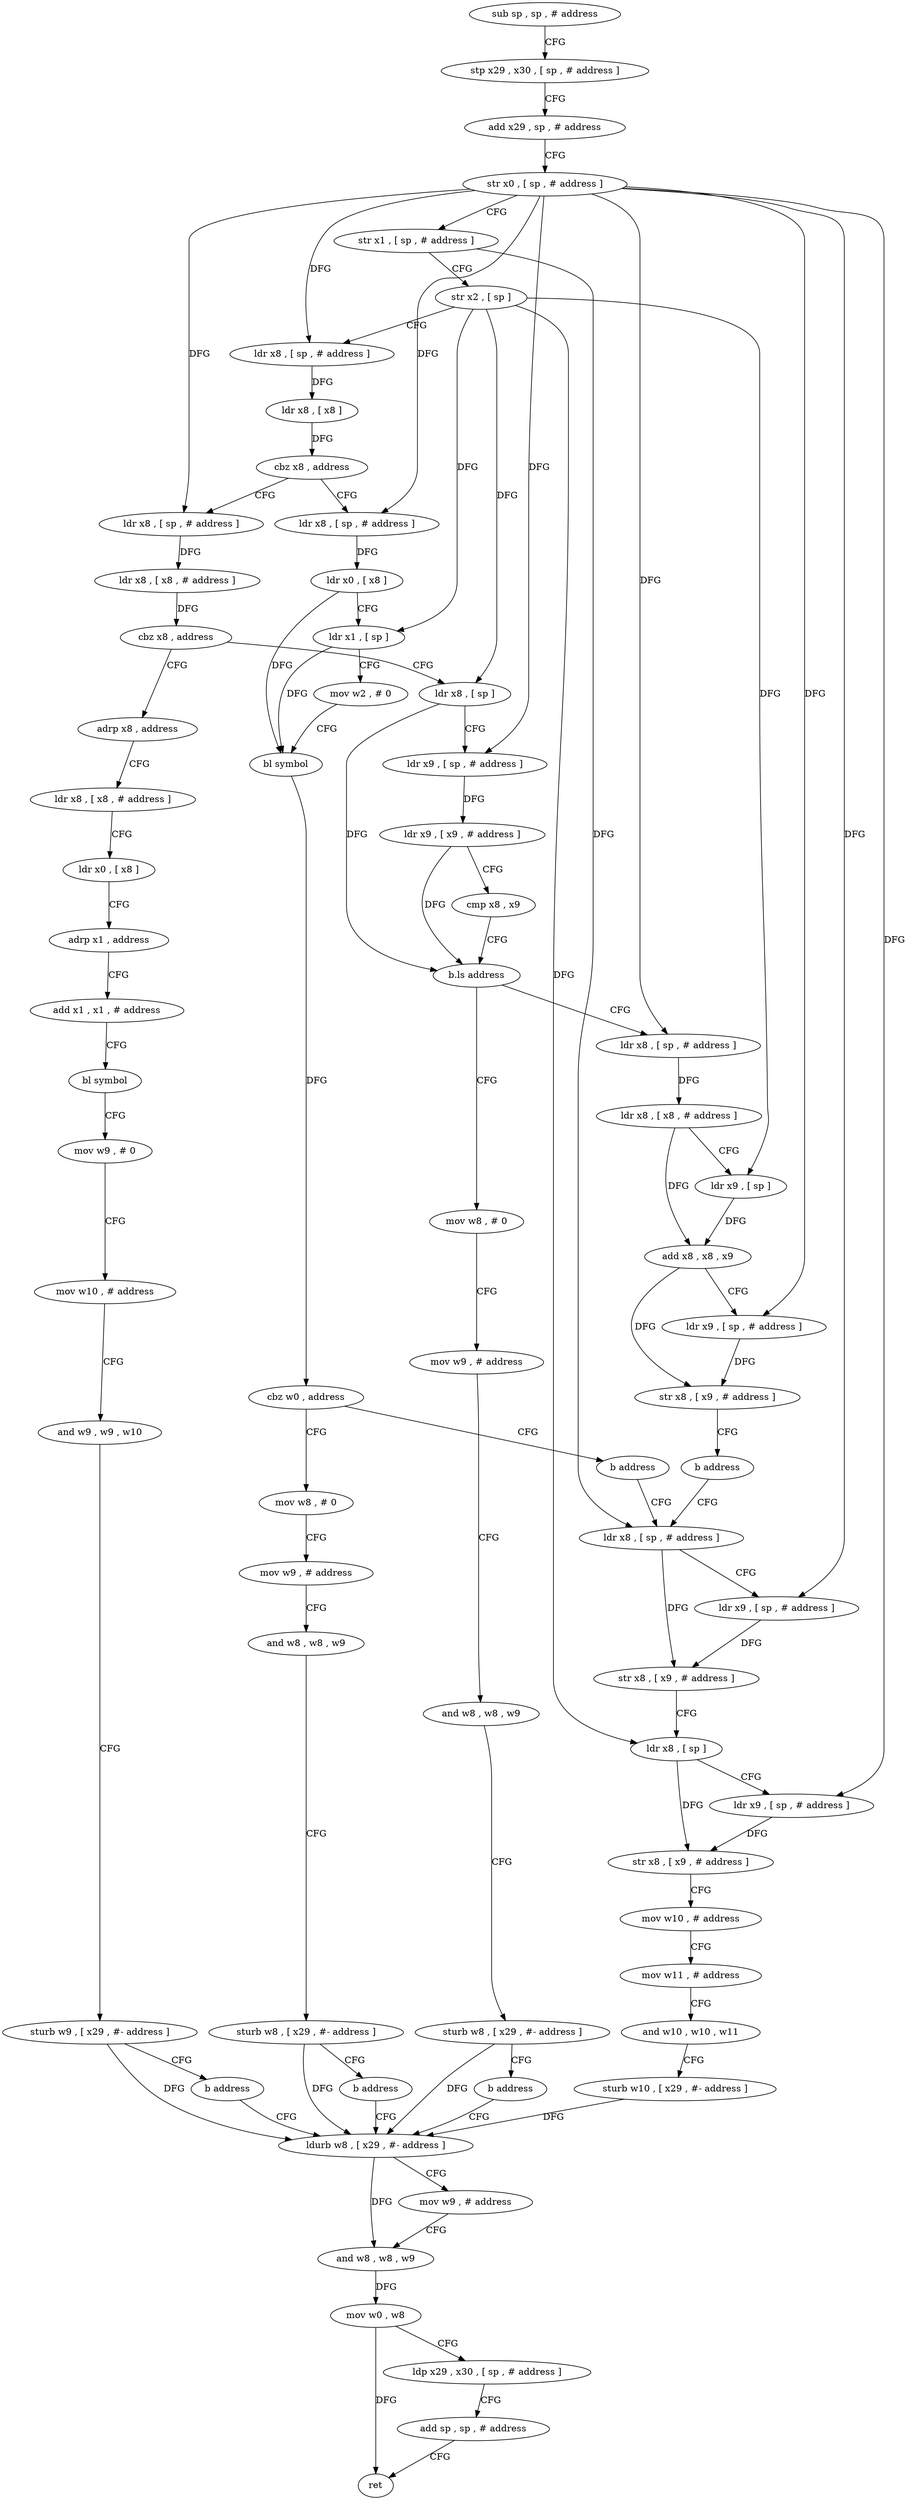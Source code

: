 digraph "func" {
"112852" [label = "sub sp , sp , # address" ]
"112856" [label = "stp x29 , x30 , [ sp , # address ]" ]
"112860" [label = "add x29 , sp , # address" ]
"112864" [label = "str x0 , [ sp , # address ]" ]
"112868" [label = "str x1 , [ sp , # address ]" ]
"112872" [label = "str x2 , [ sp ]" ]
"112876" [label = "ldr x8 , [ sp , # address ]" ]
"112880" [label = "ldr x8 , [ x8 ]" ]
"112884" [label = "cbz x8 , address" ]
"112936" [label = "ldr x8 , [ sp , # address ]" ]
"112888" [label = "ldr x8 , [ sp , # address ]" ]
"112940" [label = "ldr x8 , [ x8 , # address ]" ]
"112944" [label = "cbz x8 , address" ]
"113016" [label = "adrp x8 , address" ]
"112948" [label = "ldr x8 , [ sp ]" ]
"112892" [label = "ldr x0 , [ x8 ]" ]
"112896" [label = "ldr x1 , [ sp ]" ]
"112900" [label = "mov w2 , # 0" ]
"112904" [label = "bl symbol" ]
"112908" [label = "cbz w0 , address" ]
"112932" [label = "b address" ]
"112912" [label = "mov w8 , # 0" ]
"113020" [label = "ldr x8 , [ x8 , # address ]" ]
"113024" [label = "ldr x0 , [ x8 ]" ]
"113028" [label = "adrp x1 , address" ]
"113032" [label = "add x1 , x1 , # address" ]
"113036" [label = "bl symbol" ]
"113040" [label = "mov w9 , # 0" ]
"113044" [label = "mov w10 , # address" ]
"113048" [label = "and w9 , w9 , w10" ]
"113052" [label = "sturb w9 , [ x29 , #- address ]" ]
"113056" [label = "b address" ]
"113100" [label = "ldurb w8 , [ x29 , #- address ]" ]
"112952" [label = "ldr x9 , [ sp , # address ]" ]
"112956" [label = "ldr x9 , [ x9 , # address ]" ]
"112960" [label = "cmp x8 , x9" ]
"112964" [label = "b.ls address" ]
"112988" [label = "ldr x8 , [ sp , # address ]" ]
"112968" [label = "mov w8 , # 0" ]
"113060" [label = "ldr x8 , [ sp , # address ]" ]
"112916" [label = "mov w9 , # address" ]
"112920" [label = "and w8 , w8 , w9" ]
"112924" [label = "sturb w8 , [ x29 , #- address ]" ]
"112928" [label = "b address" ]
"113104" [label = "mov w9 , # address" ]
"113108" [label = "and w8 , w8 , w9" ]
"113112" [label = "mov w0 , w8" ]
"113116" [label = "ldp x29 , x30 , [ sp , # address ]" ]
"113120" [label = "add sp , sp , # address" ]
"113124" [label = "ret" ]
"112992" [label = "ldr x8 , [ x8 , # address ]" ]
"112996" [label = "ldr x9 , [ sp ]" ]
"113000" [label = "add x8 , x8 , x9" ]
"113004" [label = "ldr x9 , [ sp , # address ]" ]
"113008" [label = "str x8 , [ x9 , # address ]" ]
"113012" [label = "b address" ]
"112972" [label = "mov w9 , # address" ]
"112976" [label = "and w8 , w8 , w9" ]
"112980" [label = "sturb w8 , [ x29 , #- address ]" ]
"112984" [label = "b address" ]
"113064" [label = "ldr x9 , [ sp , # address ]" ]
"113068" [label = "str x8 , [ x9 , # address ]" ]
"113072" [label = "ldr x8 , [ sp ]" ]
"113076" [label = "ldr x9 , [ sp , # address ]" ]
"113080" [label = "str x8 , [ x9 , # address ]" ]
"113084" [label = "mov w10 , # address" ]
"113088" [label = "mov w11 , # address" ]
"113092" [label = "and w10 , w10 , w11" ]
"113096" [label = "sturb w10 , [ x29 , #- address ]" ]
"112852" -> "112856" [ label = "CFG" ]
"112856" -> "112860" [ label = "CFG" ]
"112860" -> "112864" [ label = "CFG" ]
"112864" -> "112868" [ label = "CFG" ]
"112864" -> "112876" [ label = "DFG" ]
"112864" -> "112936" [ label = "DFG" ]
"112864" -> "112888" [ label = "DFG" ]
"112864" -> "112952" [ label = "DFG" ]
"112864" -> "112988" [ label = "DFG" ]
"112864" -> "113004" [ label = "DFG" ]
"112864" -> "113064" [ label = "DFG" ]
"112864" -> "113076" [ label = "DFG" ]
"112868" -> "112872" [ label = "CFG" ]
"112868" -> "113060" [ label = "DFG" ]
"112872" -> "112876" [ label = "CFG" ]
"112872" -> "112896" [ label = "DFG" ]
"112872" -> "112948" [ label = "DFG" ]
"112872" -> "112996" [ label = "DFG" ]
"112872" -> "113072" [ label = "DFG" ]
"112876" -> "112880" [ label = "DFG" ]
"112880" -> "112884" [ label = "DFG" ]
"112884" -> "112936" [ label = "CFG" ]
"112884" -> "112888" [ label = "CFG" ]
"112936" -> "112940" [ label = "DFG" ]
"112888" -> "112892" [ label = "DFG" ]
"112940" -> "112944" [ label = "DFG" ]
"112944" -> "113016" [ label = "CFG" ]
"112944" -> "112948" [ label = "CFG" ]
"113016" -> "113020" [ label = "CFG" ]
"112948" -> "112952" [ label = "CFG" ]
"112948" -> "112964" [ label = "DFG" ]
"112892" -> "112896" [ label = "CFG" ]
"112892" -> "112904" [ label = "DFG" ]
"112896" -> "112900" [ label = "CFG" ]
"112896" -> "112904" [ label = "DFG" ]
"112900" -> "112904" [ label = "CFG" ]
"112904" -> "112908" [ label = "DFG" ]
"112908" -> "112932" [ label = "CFG" ]
"112908" -> "112912" [ label = "CFG" ]
"112932" -> "113060" [ label = "CFG" ]
"112912" -> "112916" [ label = "CFG" ]
"113020" -> "113024" [ label = "CFG" ]
"113024" -> "113028" [ label = "CFG" ]
"113028" -> "113032" [ label = "CFG" ]
"113032" -> "113036" [ label = "CFG" ]
"113036" -> "113040" [ label = "CFG" ]
"113040" -> "113044" [ label = "CFG" ]
"113044" -> "113048" [ label = "CFG" ]
"113048" -> "113052" [ label = "CFG" ]
"113052" -> "113056" [ label = "CFG" ]
"113052" -> "113100" [ label = "DFG" ]
"113056" -> "113100" [ label = "CFG" ]
"113100" -> "113104" [ label = "CFG" ]
"113100" -> "113108" [ label = "DFG" ]
"112952" -> "112956" [ label = "DFG" ]
"112956" -> "112960" [ label = "CFG" ]
"112956" -> "112964" [ label = "DFG" ]
"112960" -> "112964" [ label = "CFG" ]
"112964" -> "112988" [ label = "CFG" ]
"112964" -> "112968" [ label = "CFG" ]
"112988" -> "112992" [ label = "DFG" ]
"112968" -> "112972" [ label = "CFG" ]
"113060" -> "113064" [ label = "CFG" ]
"113060" -> "113068" [ label = "DFG" ]
"112916" -> "112920" [ label = "CFG" ]
"112920" -> "112924" [ label = "CFG" ]
"112924" -> "112928" [ label = "CFG" ]
"112924" -> "113100" [ label = "DFG" ]
"112928" -> "113100" [ label = "CFG" ]
"113104" -> "113108" [ label = "CFG" ]
"113108" -> "113112" [ label = "DFG" ]
"113112" -> "113116" [ label = "CFG" ]
"113112" -> "113124" [ label = "DFG" ]
"113116" -> "113120" [ label = "CFG" ]
"113120" -> "113124" [ label = "CFG" ]
"112992" -> "112996" [ label = "CFG" ]
"112992" -> "113000" [ label = "DFG" ]
"112996" -> "113000" [ label = "DFG" ]
"113000" -> "113004" [ label = "CFG" ]
"113000" -> "113008" [ label = "DFG" ]
"113004" -> "113008" [ label = "DFG" ]
"113008" -> "113012" [ label = "CFG" ]
"113012" -> "113060" [ label = "CFG" ]
"112972" -> "112976" [ label = "CFG" ]
"112976" -> "112980" [ label = "CFG" ]
"112980" -> "112984" [ label = "CFG" ]
"112980" -> "113100" [ label = "DFG" ]
"112984" -> "113100" [ label = "CFG" ]
"113064" -> "113068" [ label = "DFG" ]
"113068" -> "113072" [ label = "CFG" ]
"113072" -> "113076" [ label = "CFG" ]
"113072" -> "113080" [ label = "DFG" ]
"113076" -> "113080" [ label = "DFG" ]
"113080" -> "113084" [ label = "CFG" ]
"113084" -> "113088" [ label = "CFG" ]
"113088" -> "113092" [ label = "CFG" ]
"113092" -> "113096" [ label = "CFG" ]
"113096" -> "113100" [ label = "DFG" ]
}
